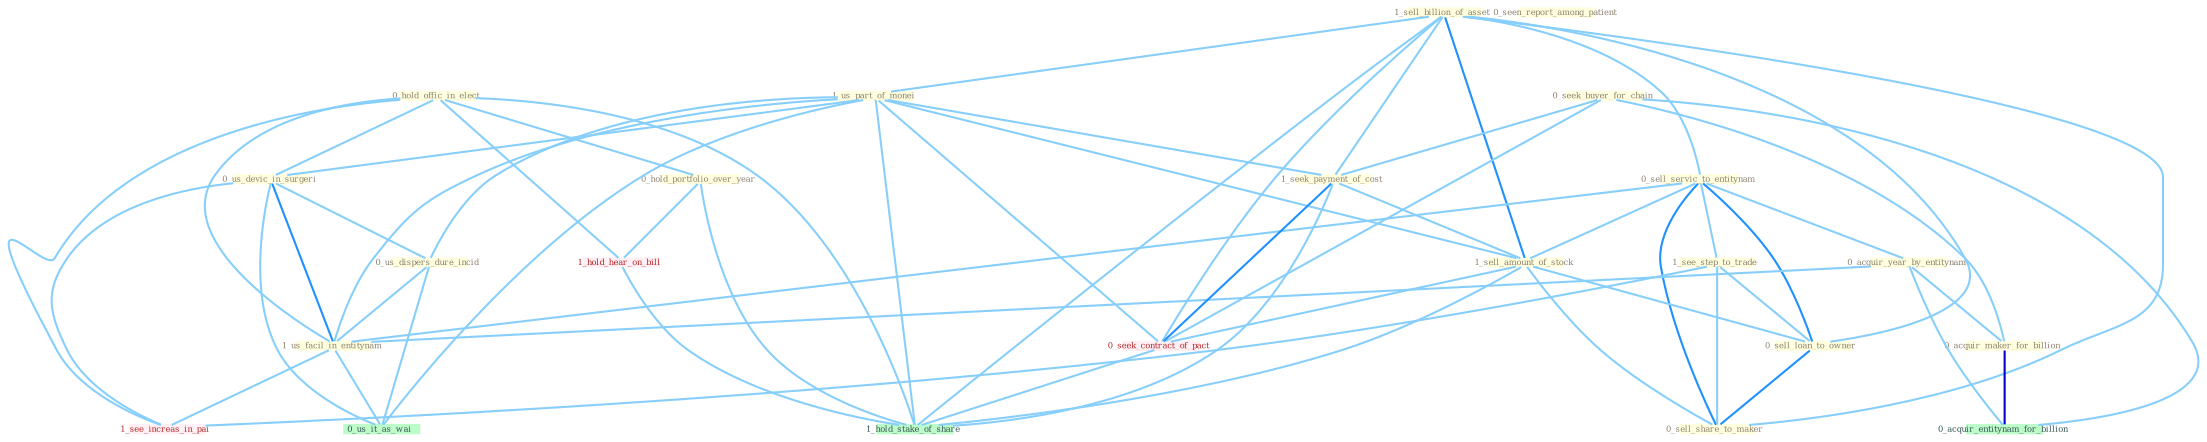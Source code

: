 Graph G{ 
    node
    [shape=polygon,style=filled,width=.5,height=.06,color="#BDFCC9",fixedsize=true,fontsize=4,
    fontcolor="#2f4f4f"];
    {node
    [color="#ffffe0", fontcolor="#8b7d6b"] "0_hold_offic_in_elect " "1_sell_billion_of_asset " "0_sell_servic_to_entitynam " "1_us_part_of_monei " "1_see_step_to_trade " "0_acquir_year_by_entitynam " "0_seek_buyer_for_chain " "0_us_devic_in_surgeri " "1_seek_payment_of_cost " "0_seen_report_among_patient " "0_hold_portfolio_over_year " "0_us_dispers_dure_incid " "1_sell_amount_of_stock " "1_us_facil_in_entitynam " "0_acquir_maker_for_billion " "0_sell_loan_to_owner " "0_sell_share_to_maker "}
{node [color="#fff0f5", fontcolor="#b22222"] "0_seek_contract_of_pact " "1_see_increas_in_pai " "1_hold_hear_on_bill "}
edge [color="#B0E2FF"];

	"0_hold_offic_in_elect " -- "0_us_devic_in_surgeri " [w="1", color="#87cefa" ];
	"0_hold_offic_in_elect " -- "0_hold_portfolio_over_year " [w="1", color="#87cefa" ];
	"0_hold_offic_in_elect " -- "1_us_facil_in_entitynam " [w="1", color="#87cefa" ];
	"0_hold_offic_in_elect " -- "1_see_increas_in_pai " [w="1", color="#87cefa" ];
	"0_hold_offic_in_elect " -- "1_hold_hear_on_bill " [w="1", color="#87cefa" ];
	"0_hold_offic_in_elect " -- "1_hold_stake_of_share " [w="1", color="#87cefa" ];
	"1_sell_billion_of_asset " -- "0_sell_servic_to_entitynam " [w="1", color="#87cefa" ];
	"1_sell_billion_of_asset " -- "1_us_part_of_monei " [w="1", color="#87cefa" ];
	"1_sell_billion_of_asset " -- "1_seek_payment_of_cost " [w="1", color="#87cefa" ];
	"1_sell_billion_of_asset " -- "1_sell_amount_of_stock " [w="2", color="#1e90ff" , len=0.8];
	"1_sell_billion_of_asset " -- "0_sell_loan_to_owner " [w="1", color="#87cefa" ];
	"1_sell_billion_of_asset " -- "0_sell_share_to_maker " [w="1", color="#87cefa" ];
	"1_sell_billion_of_asset " -- "0_seek_contract_of_pact " [w="1", color="#87cefa" ];
	"1_sell_billion_of_asset " -- "1_hold_stake_of_share " [w="1", color="#87cefa" ];
	"0_sell_servic_to_entitynam " -- "1_see_step_to_trade " [w="1", color="#87cefa" ];
	"0_sell_servic_to_entitynam " -- "0_acquir_year_by_entitynam " [w="1", color="#87cefa" ];
	"0_sell_servic_to_entitynam " -- "1_sell_amount_of_stock " [w="1", color="#87cefa" ];
	"0_sell_servic_to_entitynam " -- "1_us_facil_in_entitynam " [w="1", color="#87cefa" ];
	"0_sell_servic_to_entitynam " -- "0_sell_loan_to_owner " [w="2", color="#1e90ff" , len=0.8];
	"0_sell_servic_to_entitynam " -- "0_sell_share_to_maker " [w="2", color="#1e90ff" , len=0.8];
	"1_us_part_of_monei " -- "0_us_devic_in_surgeri " [w="1", color="#87cefa" ];
	"1_us_part_of_monei " -- "1_seek_payment_of_cost " [w="1", color="#87cefa" ];
	"1_us_part_of_monei " -- "0_us_dispers_dure_incid " [w="1", color="#87cefa" ];
	"1_us_part_of_monei " -- "1_sell_amount_of_stock " [w="1", color="#87cefa" ];
	"1_us_part_of_monei " -- "1_us_facil_in_entitynam " [w="1", color="#87cefa" ];
	"1_us_part_of_monei " -- "0_seek_contract_of_pact " [w="1", color="#87cefa" ];
	"1_us_part_of_monei " -- "0_us_it_as_wai " [w="1", color="#87cefa" ];
	"1_us_part_of_monei " -- "1_hold_stake_of_share " [w="1", color="#87cefa" ];
	"1_see_step_to_trade " -- "0_sell_loan_to_owner " [w="1", color="#87cefa" ];
	"1_see_step_to_trade " -- "0_sell_share_to_maker " [w="1", color="#87cefa" ];
	"1_see_step_to_trade " -- "1_see_increas_in_pai " [w="1", color="#87cefa" ];
	"0_acquir_year_by_entitynam " -- "1_us_facil_in_entitynam " [w="1", color="#87cefa" ];
	"0_acquir_year_by_entitynam " -- "0_acquir_maker_for_billion " [w="1", color="#87cefa" ];
	"0_acquir_year_by_entitynam " -- "0_acquir_entitynam_for_billion " [w="1", color="#87cefa" ];
	"0_seek_buyer_for_chain " -- "1_seek_payment_of_cost " [w="1", color="#87cefa" ];
	"0_seek_buyer_for_chain " -- "0_acquir_maker_for_billion " [w="1", color="#87cefa" ];
	"0_seek_buyer_for_chain " -- "0_seek_contract_of_pact " [w="1", color="#87cefa" ];
	"0_seek_buyer_for_chain " -- "0_acquir_entitynam_for_billion " [w="1", color="#87cefa" ];
	"0_us_devic_in_surgeri " -- "0_us_dispers_dure_incid " [w="1", color="#87cefa" ];
	"0_us_devic_in_surgeri " -- "1_us_facil_in_entitynam " [w="2", color="#1e90ff" , len=0.8];
	"0_us_devic_in_surgeri " -- "0_us_it_as_wai " [w="1", color="#87cefa" ];
	"0_us_devic_in_surgeri " -- "1_see_increas_in_pai " [w="1", color="#87cefa" ];
	"1_seek_payment_of_cost " -- "1_sell_amount_of_stock " [w="1", color="#87cefa" ];
	"1_seek_payment_of_cost " -- "0_seek_contract_of_pact " [w="2", color="#1e90ff" , len=0.8];
	"1_seek_payment_of_cost " -- "1_hold_stake_of_share " [w="1", color="#87cefa" ];
	"0_hold_portfolio_over_year " -- "1_hold_hear_on_bill " [w="1", color="#87cefa" ];
	"0_hold_portfolio_over_year " -- "1_hold_stake_of_share " [w="1", color="#87cefa" ];
	"0_us_dispers_dure_incid " -- "1_us_facil_in_entitynam " [w="1", color="#87cefa" ];
	"0_us_dispers_dure_incid " -- "0_us_it_as_wai " [w="1", color="#87cefa" ];
	"1_sell_amount_of_stock " -- "0_sell_loan_to_owner " [w="1", color="#87cefa" ];
	"1_sell_amount_of_stock " -- "0_sell_share_to_maker " [w="1", color="#87cefa" ];
	"1_sell_amount_of_stock " -- "0_seek_contract_of_pact " [w="1", color="#87cefa" ];
	"1_sell_amount_of_stock " -- "1_hold_stake_of_share " [w="1", color="#87cefa" ];
	"1_us_facil_in_entitynam " -- "0_us_it_as_wai " [w="1", color="#87cefa" ];
	"1_us_facil_in_entitynam " -- "1_see_increas_in_pai " [w="1", color="#87cefa" ];
	"0_acquir_maker_for_billion " -- "0_acquir_entitynam_for_billion " [w="3", color="#0000cd" , len=0.6];
	"0_sell_loan_to_owner " -- "0_sell_share_to_maker " [w="2", color="#1e90ff" , len=0.8];
	"0_seek_contract_of_pact " -- "1_hold_stake_of_share " [w="1", color="#87cefa" ];
	"1_hold_hear_on_bill " -- "1_hold_stake_of_share " [w="1", color="#87cefa" ];
}